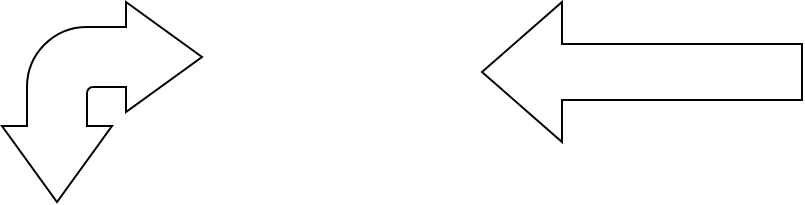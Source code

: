 <mxfile version="20.8.13" type="github">
  <diagram name="Page-1" id="eRlUlhKt91pUqGxdeJSS">
    <mxGraphModel dx="2074" dy="1142" grid="1" gridSize="10" guides="1" tooltips="1" connect="1" arrows="1" fold="1" page="1" pageScale="1" pageWidth="827" pageHeight="1169" math="0" shadow="0">
      <root>
        <mxCell id="0" />
        <mxCell id="1" parent="0" />
        <mxCell id="FjKKCrmrNw2joXMxova--1" value="" style="html=1;shadow=0;dashed=0;align=center;verticalAlign=middle;shape=mxgraph.arrows2.arrow;dy=0.6;dx=40;flipH=1;notch=0;" vertex="1" parent="1">
          <mxGeometry x="470" y="220" width="160" height="70" as="geometry" />
        </mxCell>
        <mxCell id="FjKKCrmrNw2joXMxova--2" value="" style="html=1;shadow=0;dashed=0;align=center;verticalAlign=middle;shape=mxgraph.arrows2.bendDoubleArrow;dy=15;dx=38;arrowHead=55;rounded=1;" vertex="1" parent="1">
          <mxGeometry x="230" y="220" width="100" height="100" as="geometry" />
        </mxCell>
      </root>
    </mxGraphModel>
  </diagram>
</mxfile>
